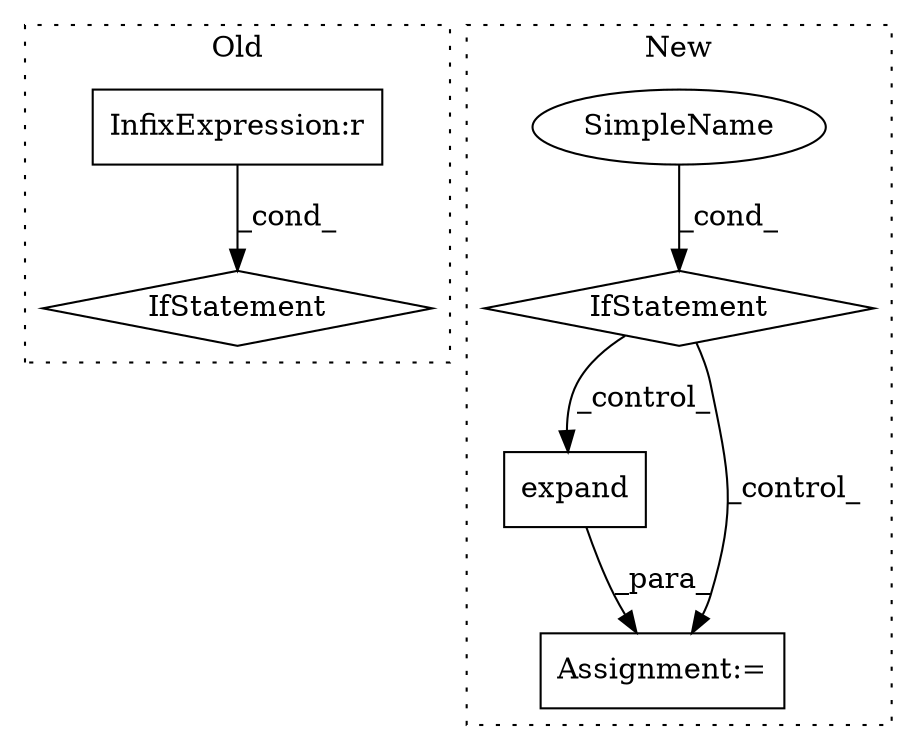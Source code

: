 digraph G {
subgraph cluster0 {
1 [label="IfStatement" a="25" s="3426,3504" l="4,2" shape="diamond"];
6 [label="InfixExpression:r" a="27" s="3479" l="4" shape="box"];
label = "Old";
style="dotted";
}
subgraph cluster1 {
2 [label="expand" a="32" s="3554,3572" l="7,1" shape="box"];
3 [label="Assignment:=" a="7" s="3548" l="1" shape="box"];
4 [label="IfStatement" a="25" s="3503,3532" l="4,2" shape="diamond"];
5 [label="SimpleName" a="42" s="" l="" shape="ellipse"];
label = "New";
style="dotted";
}
2 -> 3 [label="_para_"];
4 -> 2 [label="_control_"];
4 -> 3 [label="_control_"];
5 -> 4 [label="_cond_"];
6 -> 1 [label="_cond_"];
}